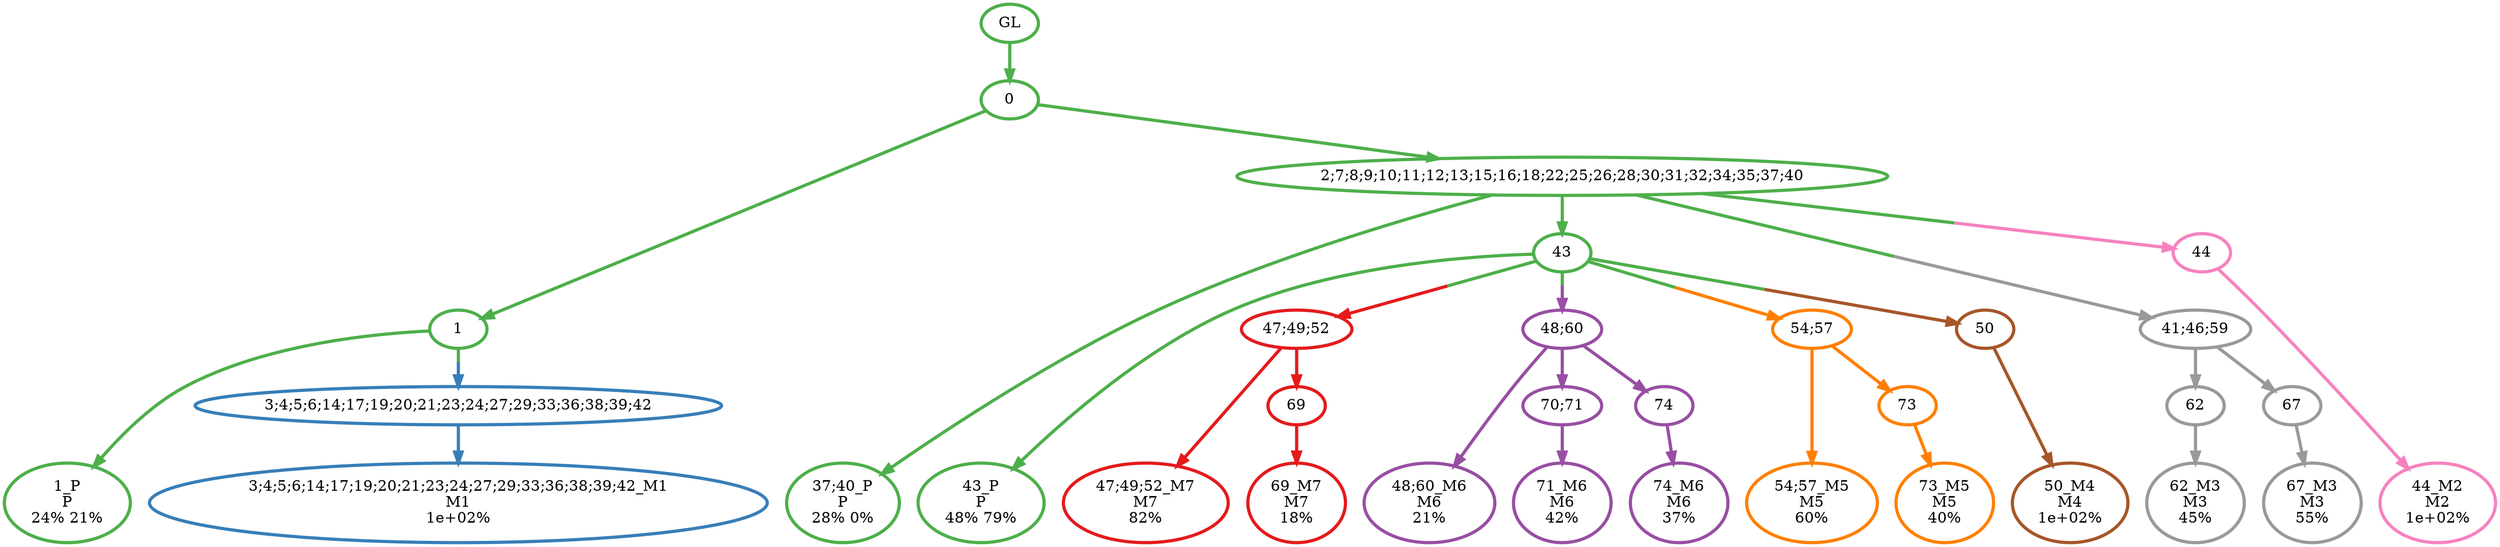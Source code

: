 digraph T {
	{
		rank=same
		29 [penwidth=3,colorscheme=set19,color=3,label="1_P\nP\n24% 21%"]
		27 [penwidth=3,colorscheme=set19,color=3,label="37;40_P\nP\n28% 0%"]
		25 [penwidth=3,colorscheme=set19,color=3,label="43_P\nP\n48% 79%"]
		24 [penwidth=3,colorscheme=set19,color=2,label="3;4;5;6;14;17;19;20;21;23;24;27;29;33;36;38;39;42_M1\nM1\n1e+02%"]
		23 [penwidth=3,colorscheme=set19,color=8,label="44_M2\nM2\n1e+02%"]
		21 [penwidth=3,colorscheme=set19,color=9,label="62_M3\nM3\n45%"]
		19 [penwidth=3,colorscheme=set19,color=9,label="67_M3\nM3\n55%"]
		18 [penwidth=3,colorscheme=set19,color=7,label="50_M4\nM4\n1e+02%"]
		17 [penwidth=3,colorscheme=set19,color=5,label="54;57_M5\nM5\n60%"]
		15 [penwidth=3,colorscheme=set19,color=5,label="73_M5\nM5\n40%"]
		14 [penwidth=3,colorscheme=set19,color=4,label="48;60_M6\nM6\n21%"]
		12 [penwidth=3,colorscheme=set19,color=4,label="71_M6\nM6\n42%"]
		10 [penwidth=3,colorscheme=set19,color=4,label="74_M6\nM6\n37%"]
		9 [penwidth=3,colorscheme=set19,color=1,label="47;49;52_M7\nM7\n82%"]
		7 [penwidth=3,colorscheme=set19,color=1,label="69_M7\nM7\n18%"]
	}
	32 [penwidth=3,colorscheme=set19,color=3,label="GL"]
	31 [penwidth=3,colorscheme=set19,color=3,label="0"]
	30 [penwidth=3,colorscheme=set19,color=3,label="1"]
	28 [penwidth=3,colorscheme=set19,color=3,label="2;7;8;9;10;11;12;13;15;16;18;22;25;26;28;30;31;32;34;35;37;40"]
	26 [penwidth=3,colorscheme=set19,color=3,label="43"]
	22 [penwidth=3,colorscheme=set19,color=9,label="62"]
	20 [penwidth=3,colorscheme=set19,color=9,label="67"]
	16 [penwidth=3,colorscheme=set19,color=5,label="73"]
	13 [penwidth=3,colorscheme=set19,color=4,label="70;71"]
	11 [penwidth=3,colorscheme=set19,color=4,label="74"]
	8 [penwidth=3,colorscheme=set19,color=1,label="69"]
	6 [penwidth=3,colorscheme=set19,color=1,label="47;49;52"]
	5 [penwidth=3,colorscheme=set19,color=4,label="48;60"]
	4 [penwidth=3,colorscheme=set19,color=5,label="54;57"]
	3 [penwidth=3,colorscheme=set19,color=7,label="50"]
	2 [penwidth=3,colorscheme=set19,color=9,label="41;46;59"]
	1 [penwidth=3,colorscheme=set19,color=8,label="44"]
	0 [penwidth=3,colorscheme=set19,color=2,label="3;4;5;6;14;17;19;20;21;23;24;27;29;33;36;38;39;42"]
	32 -> 31 [penwidth=3,colorscheme=set19,color=3]
	31 -> 30 [penwidth=3,colorscheme=set19,color=3]
	31 -> 28 [penwidth=3,colorscheme=set19,color=3]
	30 -> 29 [penwidth=3,colorscheme=set19,color=3]
	30 -> 0 [penwidth=3,colorscheme=set19,color="3;0.5:2"]
	28 -> 27 [penwidth=3,colorscheme=set19,color=3]
	28 -> 26 [penwidth=3,colorscheme=set19,color=3]
	28 -> 2 [penwidth=3,colorscheme=set19,color="3;0.5:9"]
	28 -> 1 [penwidth=3,colorscheme=set19,color="3;0.5:8"]
	26 -> 25 [penwidth=3,colorscheme=set19,color=3]
	26 -> 6 [penwidth=3,colorscheme=set19,color="3;0.5:1"]
	26 -> 5 [penwidth=3,colorscheme=set19,color="3;0.5:4"]
	26 -> 4 [penwidth=3,colorscheme=set19,color="3;0.5:5"]
	26 -> 3 [penwidth=3,colorscheme=set19,color="3;0.5:7"]
	22 -> 21 [penwidth=3,colorscheme=set19,color=9]
	20 -> 19 [penwidth=3,colorscheme=set19,color=9]
	16 -> 15 [penwidth=3,colorscheme=set19,color=5]
	13 -> 12 [penwidth=3,colorscheme=set19,color=4]
	11 -> 10 [penwidth=3,colorscheme=set19,color=4]
	8 -> 7 [penwidth=3,colorscheme=set19,color=1]
	6 -> 9 [penwidth=3,colorscheme=set19,color=1]
	6 -> 8 [penwidth=3,colorscheme=set19,color=1]
	5 -> 14 [penwidth=3,colorscheme=set19,color=4]
	5 -> 13 [penwidth=3,colorscheme=set19,color=4]
	5 -> 11 [penwidth=3,colorscheme=set19,color=4]
	4 -> 17 [penwidth=3,colorscheme=set19,color=5]
	4 -> 16 [penwidth=3,colorscheme=set19,color=5]
	3 -> 18 [penwidth=3,colorscheme=set19,color=7]
	2 -> 22 [penwidth=3,colorscheme=set19,color=9]
	2 -> 20 [penwidth=3,colorscheme=set19,color=9]
	1 -> 23 [penwidth=3,colorscheme=set19,color=8]
	0 -> 24 [penwidth=3,colorscheme=set19,color=2]
}
